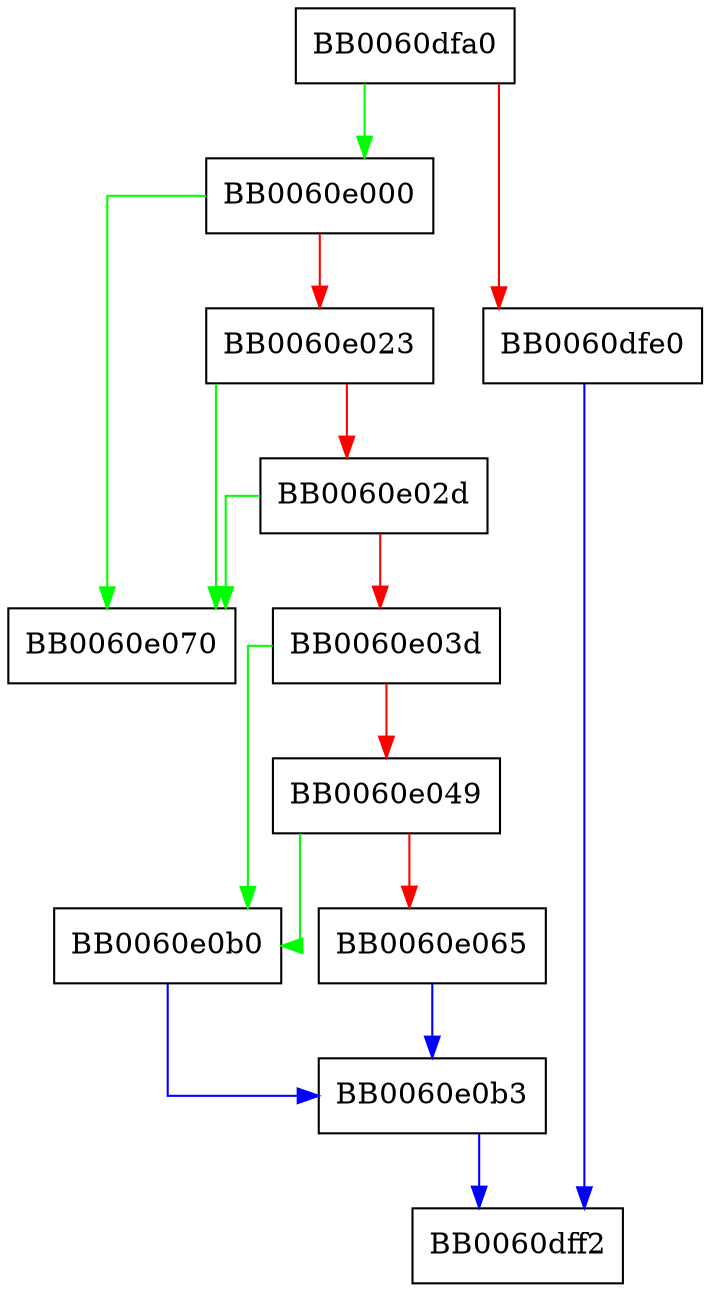 digraph OBJ_ln2nid {
  node [shape="box"];
  graph [splines=ortho];
  BB0060dfa0 -> BB0060e000 [color="green"];
  BB0060dfa0 -> BB0060dfe0 [color="red"];
  BB0060dfe0 -> BB0060dff2 [color="blue"];
  BB0060e000 -> BB0060e070 [color="green"];
  BB0060e000 -> BB0060e023 [color="red"];
  BB0060e023 -> BB0060e070 [color="green"];
  BB0060e023 -> BB0060e02d [color="red"];
  BB0060e02d -> BB0060e070 [color="green"];
  BB0060e02d -> BB0060e03d [color="red"];
  BB0060e03d -> BB0060e0b0 [color="green"];
  BB0060e03d -> BB0060e049 [color="red"];
  BB0060e049 -> BB0060e0b0 [color="green"];
  BB0060e049 -> BB0060e065 [color="red"];
  BB0060e065 -> BB0060e0b3 [color="blue"];
  BB0060e0b0 -> BB0060e0b3 [color="blue"];
  BB0060e0b3 -> BB0060dff2 [color="blue"];
}